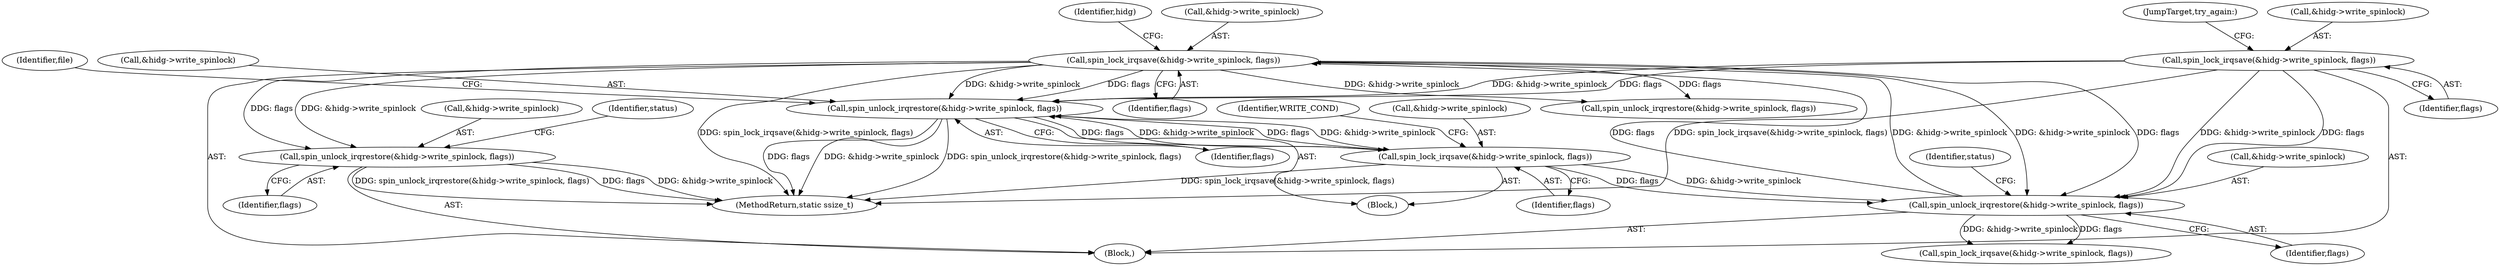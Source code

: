 digraph "1_linux_072684e8c58d17e853f8e8b9f6d9ce2e58d2b036@del" {
"1000286" [label="(Call,spin_unlock_irqrestore(&hidg->write_spinlock, flags))"];
"1000214" [label="(Call,spin_lock_irqsave(&hidg->write_spinlock, flags))"];
"1000181" [label="(Call,spin_unlock_irqrestore(&hidg->write_spinlock, flags))"];
"1000165" [label="(Call,spin_lock_irqsave(&hidg->write_spinlock, flags))"];
"1000141" [label="(Call,spin_unlock_irqrestore(&hidg->write_spinlock, flags))"];
"1000130" [label="(Call,spin_lock_irqsave(&hidg->write_spinlock, flags))"];
"1000295" [label="(Call,spin_lock_irqsave(&hidg->write_spinlock, flags))"];
"1000291" [label="(Identifier,flags)"];
"1000136" [label="(JumpTarget,try_again:)"];
"1000214" [label="(Call,spin_lock_irqsave(&hidg->write_spinlock, flags))"];
"1000150" [label="(Identifier,file)"];
"1000293" [label="(Identifier,status)"];
"1000135" [label="(Identifier,flags)"];
"1000146" [label="(Identifier,flags)"];
"1000165" [label="(Call,spin_lock_irqsave(&hidg->write_spinlock, flags))"];
"1000320" [label="(MethodReturn,static ssize_t)"];
"1000131" [label="(Call,&hidg->write_spinlock)"];
"1000141" [label="(Call,spin_unlock_irqrestore(&hidg->write_spinlock, flags))"];
"1000182" [label="(Call,&hidg->write_spinlock)"];
"1000139" [label="(Identifier,WRITE_COND)"];
"1000188" [label="(Identifier,status)"];
"1000286" [label="(Call,spin_unlock_irqrestore(&hidg->write_spinlock, flags))"];
"1000181" [label="(Call,spin_unlock_irqrestore(&hidg->write_spinlock, flags))"];
"1000287" [label="(Call,&hidg->write_spinlock)"];
"1000223" [label="(Identifier,hidg)"];
"1000170" [label="(Identifier,flags)"];
"1000142" [label="(Call,&hidg->write_spinlock)"];
"1000166" [label="(Call,&hidg->write_spinlock)"];
"1000140" [label="(Block,)"];
"1000108" [label="(Block,)"];
"1000130" [label="(Call,spin_lock_irqsave(&hidg->write_spinlock, flags))"];
"1000186" [label="(Identifier,flags)"];
"1000219" [label="(Identifier,flags)"];
"1000215" [label="(Call,&hidg->write_spinlock)"];
"1000307" [label="(Call,spin_unlock_irqrestore(&hidg->write_spinlock, flags))"];
"1000286" -> "1000108"  [label="AST: "];
"1000286" -> "1000291"  [label="CFG: "];
"1000287" -> "1000286"  [label="AST: "];
"1000291" -> "1000286"  [label="AST: "];
"1000293" -> "1000286"  [label="CFG: "];
"1000286" -> "1000320"  [label="DDG: spin_unlock_irqrestore(&hidg->write_spinlock, flags)"];
"1000286" -> "1000320"  [label="DDG: flags"];
"1000286" -> "1000320"  [label="DDG: &hidg->write_spinlock"];
"1000214" -> "1000286"  [label="DDG: &hidg->write_spinlock"];
"1000214" -> "1000286"  [label="DDG: flags"];
"1000214" -> "1000108"  [label="AST: "];
"1000214" -> "1000219"  [label="CFG: "];
"1000215" -> "1000214"  [label="AST: "];
"1000219" -> "1000214"  [label="AST: "];
"1000223" -> "1000214"  [label="CFG: "];
"1000214" -> "1000320"  [label="DDG: spin_lock_irqsave(&hidg->write_spinlock, flags)"];
"1000214" -> "1000141"  [label="DDG: &hidg->write_spinlock"];
"1000214" -> "1000141"  [label="DDG: flags"];
"1000214" -> "1000181"  [label="DDG: &hidg->write_spinlock"];
"1000214" -> "1000181"  [label="DDG: flags"];
"1000181" -> "1000214"  [label="DDG: &hidg->write_spinlock"];
"1000181" -> "1000214"  [label="DDG: flags"];
"1000214" -> "1000307"  [label="DDG: &hidg->write_spinlock"];
"1000214" -> "1000307"  [label="DDG: flags"];
"1000181" -> "1000108"  [label="AST: "];
"1000181" -> "1000186"  [label="CFG: "];
"1000182" -> "1000181"  [label="AST: "];
"1000186" -> "1000181"  [label="AST: "];
"1000188" -> "1000181"  [label="CFG: "];
"1000165" -> "1000181"  [label="DDG: &hidg->write_spinlock"];
"1000165" -> "1000181"  [label="DDG: flags"];
"1000130" -> "1000181"  [label="DDG: &hidg->write_spinlock"];
"1000130" -> "1000181"  [label="DDG: flags"];
"1000181" -> "1000295"  [label="DDG: &hidg->write_spinlock"];
"1000181" -> "1000295"  [label="DDG: flags"];
"1000165" -> "1000140"  [label="AST: "];
"1000165" -> "1000170"  [label="CFG: "];
"1000166" -> "1000165"  [label="AST: "];
"1000170" -> "1000165"  [label="AST: "];
"1000139" -> "1000165"  [label="CFG: "];
"1000165" -> "1000320"  [label="DDG: spin_lock_irqsave(&hidg->write_spinlock, flags)"];
"1000165" -> "1000141"  [label="DDG: &hidg->write_spinlock"];
"1000165" -> "1000141"  [label="DDG: flags"];
"1000141" -> "1000165"  [label="DDG: &hidg->write_spinlock"];
"1000141" -> "1000165"  [label="DDG: flags"];
"1000141" -> "1000140"  [label="AST: "];
"1000141" -> "1000146"  [label="CFG: "];
"1000142" -> "1000141"  [label="AST: "];
"1000146" -> "1000141"  [label="AST: "];
"1000150" -> "1000141"  [label="CFG: "];
"1000141" -> "1000320"  [label="DDG: &hidg->write_spinlock"];
"1000141" -> "1000320"  [label="DDG: spin_unlock_irqrestore(&hidg->write_spinlock, flags)"];
"1000141" -> "1000320"  [label="DDG: flags"];
"1000130" -> "1000141"  [label="DDG: &hidg->write_spinlock"];
"1000130" -> "1000141"  [label="DDG: flags"];
"1000130" -> "1000108"  [label="AST: "];
"1000130" -> "1000135"  [label="CFG: "];
"1000131" -> "1000130"  [label="AST: "];
"1000135" -> "1000130"  [label="AST: "];
"1000136" -> "1000130"  [label="CFG: "];
"1000130" -> "1000320"  [label="DDG: spin_lock_irqsave(&hidg->write_spinlock, flags)"];
}
